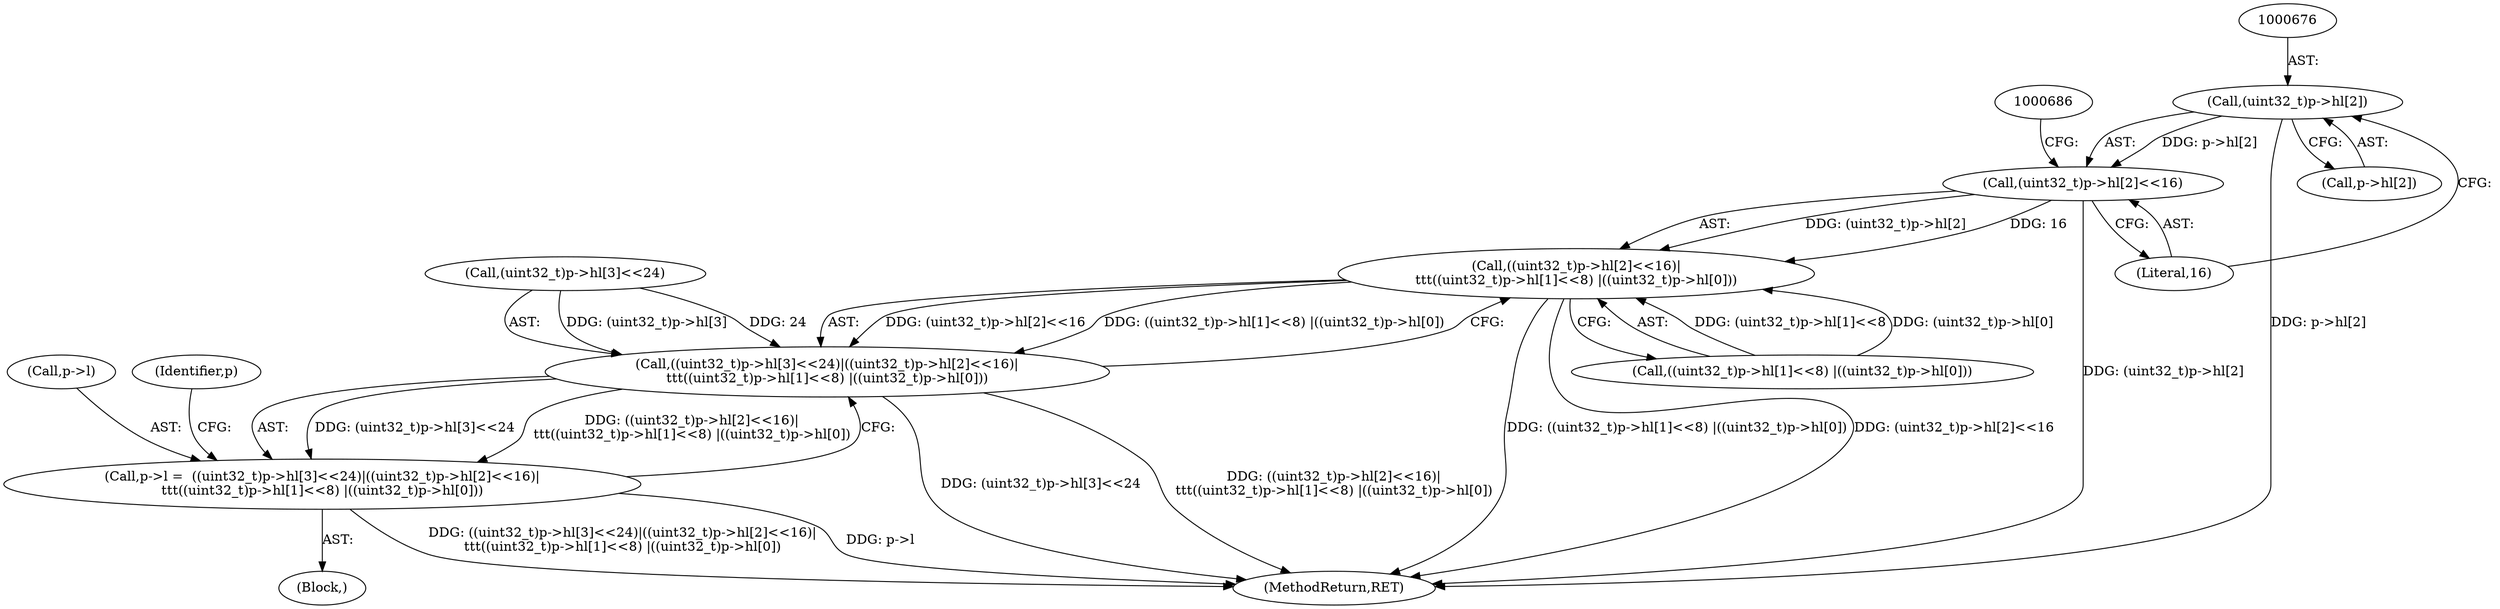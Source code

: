 digraph "0_file_4a284c89d6ef11aca34da65da7d673050a5ea320_2@array" {
"1000675" [label="(Call,(uint32_t)p->hl[2])"];
"1000674" [label="(Call,(uint32_t)p->hl[2]<<16)"];
"1000673" [label="(Call,((uint32_t)p->hl[2]<<16)|\n\t\t\t((uint32_t)p->hl[1]<<8) |((uint32_t)p->hl[0]))"];
"1000663" [label="(Call,((uint32_t)p->hl[3]<<24)|((uint32_t)p->hl[2]<<16)|\n\t\t\t((uint32_t)p->hl[1]<<8) |((uint32_t)p->hl[0]))"];
"1000659" [label="(Call,p->l =  ((uint32_t)p->hl[3]<<24)|((uint32_t)p->hl[2]<<16)|\n\t\t\t((uint32_t)p->hl[1]<<8) |((uint32_t)p->hl[0]))"];
"1000675" [label="(Call,(uint32_t)p->hl[2])"];
"1000902" [label="(MethodReturn,RET)"];
"1000664" [label="(Call,(uint32_t)p->hl[3]<<24)"];
"1000659" [label="(Call,p->l =  ((uint32_t)p->hl[3]<<24)|((uint32_t)p->hl[2]<<16)|\n\t\t\t((uint32_t)p->hl[1]<<8) |((uint32_t)p->hl[0]))"];
"1000673" [label="(Call,((uint32_t)p->hl[2]<<16)|\n\t\t\t((uint32_t)p->hl[1]<<8) |((uint32_t)p->hl[0]))"];
"1000674" [label="(Call,(uint32_t)p->hl[2]<<16)"];
"1000663" [label="(Call,((uint32_t)p->hl[3]<<24)|((uint32_t)p->hl[2]<<16)|\n\t\t\t((uint32_t)p->hl[1]<<8) |((uint32_t)p->hl[0]))"];
"1000677" [label="(Call,p->hl[2])"];
"1000660" [label="(Call,p->l)"];
"1000701" [label="(Identifier,p)"];
"1000122" [label="(Block,)"];
"1000683" [label="(Call,((uint32_t)p->hl[1]<<8) |((uint32_t)p->hl[0]))"];
"1000682" [label="(Literal,16)"];
"1000675" -> "1000674"  [label="AST: "];
"1000675" -> "1000677"  [label="CFG: "];
"1000676" -> "1000675"  [label="AST: "];
"1000677" -> "1000675"  [label="AST: "];
"1000682" -> "1000675"  [label="CFG: "];
"1000675" -> "1000902"  [label="DDG: p->hl[2]"];
"1000675" -> "1000674"  [label="DDG: p->hl[2]"];
"1000674" -> "1000673"  [label="AST: "];
"1000674" -> "1000682"  [label="CFG: "];
"1000682" -> "1000674"  [label="AST: "];
"1000686" -> "1000674"  [label="CFG: "];
"1000674" -> "1000902"  [label="DDG: (uint32_t)p->hl[2]"];
"1000674" -> "1000673"  [label="DDG: (uint32_t)p->hl[2]"];
"1000674" -> "1000673"  [label="DDG: 16"];
"1000673" -> "1000663"  [label="AST: "];
"1000673" -> "1000683"  [label="CFG: "];
"1000683" -> "1000673"  [label="AST: "];
"1000663" -> "1000673"  [label="CFG: "];
"1000673" -> "1000902"  [label="DDG: ((uint32_t)p->hl[1]<<8) |((uint32_t)p->hl[0])"];
"1000673" -> "1000902"  [label="DDG: (uint32_t)p->hl[2]<<16"];
"1000673" -> "1000663"  [label="DDG: (uint32_t)p->hl[2]<<16"];
"1000673" -> "1000663"  [label="DDG: ((uint32_t)p->hl[1]<<8) |((uint32_t)p->hl[0])"];
"1000683" -> "1000673"  [label="DDG: (uint32_t)p->hl[1]<<8"];
"1000683" -> "1000673"  [label="DDG: (uint32_t)p->hl[0]"];
"1000663" -> "1000659"  [label="AST: "];
"1000664" -> "1000663"  [label="AST: "];
"1000659" -> "1000663"  [label="CFG: "];
"1000663" -> "1000902"  [label="DDG: (uint32_t)p->hl[3]<<24"];
"1000663" -> "1000902"  [label="DDG: ((uint32_t)p->hl[2]<<16)|\n\t\t\t((uint32_t)p->hl[1]<<8) |((uint32_t)p->hl[0])"];
"1000663" -> "1000659"  [label="DDG: (uint32_t)p->hl[3]<<24"];
"1000663" -> "1000659"  [label="DDG: ((uint32_t)p->hl[2]<<16)|\n\t\t\t((uint32_t)p->hl[1]<<8) |((uint32_t)p->hl[0])"];
"1000664" -> "1000663"  [label="DDG: (uint32_t)p->hl[3]"];
"1000664" -> "1000663"  [label="DDG: 24"];
"1000659" -> "1000122"  [label="AST: "];
"1000660" -> "1000659"  [label="AST: "];
"1000701" -> "1000659"  [label="CFG: "];
"1000659" -> "1000902"  [label="DDG: ((uint32_t)p->hl[3]<<24)|((uint32_t)p->hl[2]<<16)|\n\t\t\t((uint32_t)p->hl[1]<<8) |((uint32_t)p->hl[0])"];
"1000659" -> "1000902"  [label="DDG: p->l"];
}
